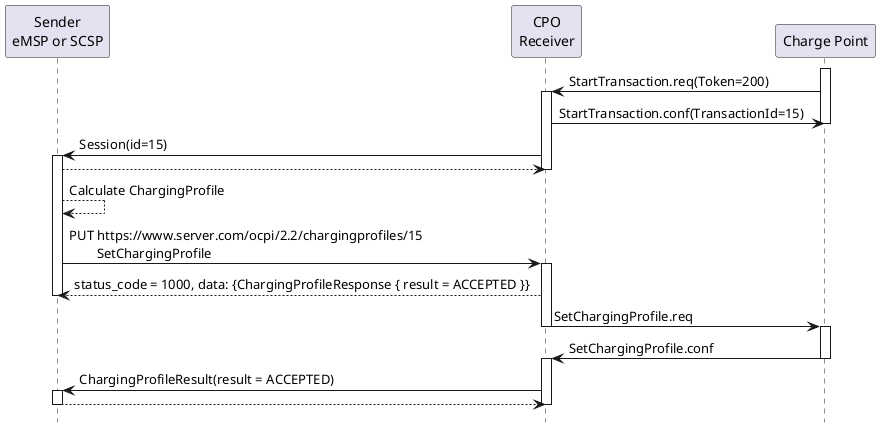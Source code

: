 @startuml
hide footbox

participant "Sender\neMSP or SCSP" as eMSP
participant "CPO\nReceiver" as CPO
participant "Charge Point" as CP


activate CP
CP   ->  CPO:  StartTransaction.req(Token=200)
activate CPO
CPO  ->  CP:   StartTransaction.conf(TransactionId=15)
deactivate CP
CPO  ->  eMSP: Session(id=15)
activate eMSP
eMSP --> CPO: 
deactivate CPO


eMSP --> eMSP: Calculate ChargingProfile
eMSP ->  CPO:  PUT https://www.server.com/ocpi/2.2/chargingprofiles/15\n        SetChargingProfile
activate CPO
CPO  --> eMSP: status_code = 1000, data: {ChargingProfileResponse { result = ACCEPTED }}
deactivate eMSP

CPO  ->  CP:   SetChargingProfile.req
deactivate CPO
activate CP
CP   ->  CPO:  SetChargingProfile.conf
deactivate CP
activate CPO
CPO  ->  eMSP: ChargingProfileResult(result = ACCEPTED)
activate eMSP
eMSP --> CPO:
deactivate CPO
deactivate eMSP

@enduml
